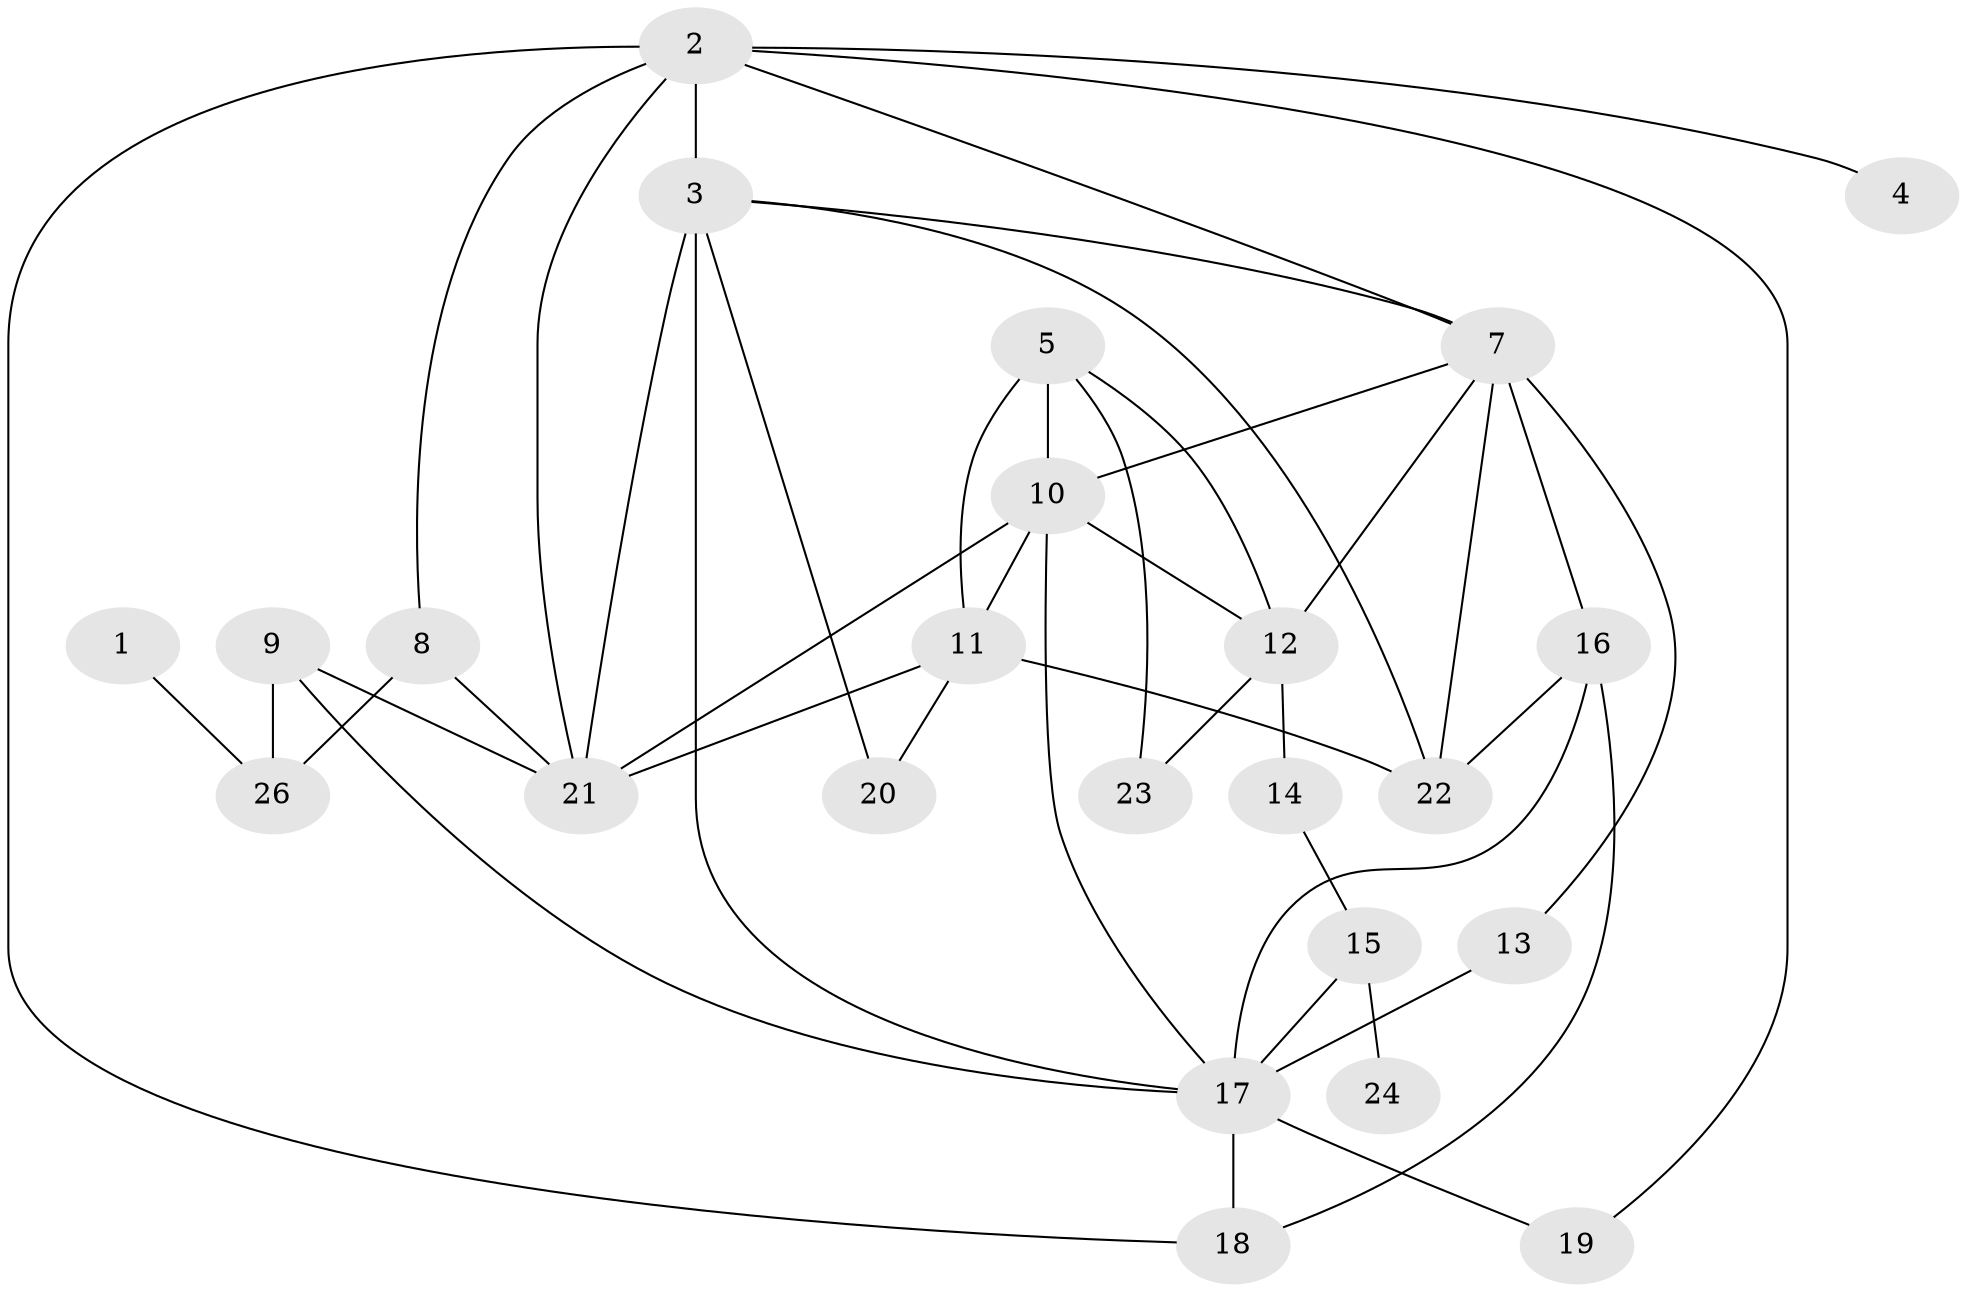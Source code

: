// original degree distribution, {1: 0.05660377358490566, 3: 0.33962264150943394, 4: 0.1320754716981132, 6: 0.03773584905660377, 2: 0.22641509433962265, 0: 0.05660377358490566, 7: 0.03773584905660377, 5: 0.09433962264150944, 8: 0.018867924528301886}
// Generated by graph-tools (version 1.1) at 2025/33/03/09/25 02:33:37]
// undirected, 24 vertices, 45 edges
graph export_dot {
graph [start="1"]
  node [color=gray90,style=filled];
  1;
  2;
  3;
  4;
  5;
  7;
  8;
  9;
  10;
  11;
  12;
  13;
  14;
  15;
  16;
  17;
  18;
  19;
  20;
  21;
  22;
  23;
  24;
  26;
  1 -- 26 [weight=1.0];
  2 -- 3 [weight=1.0];
  2 -- 4 [weight=1.0];
  2 -- 7 [weight=1.0];
  2 -- 8 [weight=1.0];
  2 -- 18 [weight=1.0];
  2 -- 19 [weight=1.0];
  2 -- 21 [weight=1.0];
  3 -- 7 [weight=1.0];
  3 -- 17 [weight=1.0];
  3 -- 20 [weight=1.0];
  3 -- 21 [weight=3.0];
  3 -- 22 [weight=1.0];
  5 -- 10 [weight=2.0];
  5 -- 11 [weight=1.0];
  5 -- 12 [weight=1.0];
  5 -- 23 [weight=1.0];
  7 -- 10 [weight=1.0];
  7 -- 12 [weight=1.0];
  7 -- 13 [weight=1.0];
  7 -- 16 [weight=1.0];
  7 -- 22 [weight=1.0];
  8 -- 21 [weight=1.0];
  8 -- 26 [weight=1.0];
  9 -- 17 [weight=1.0];
  9 -- 21 [weight=1.0];
  9 -- 26 [weight=1.0];
  10 -- 11 [weight=1.0];
  10 -- 12 [weight=2.0];
  10 -- 17 [weight=1.0];
  10 -- 21 [weight=1.0];
  11 -- 20 [weight=1.0];
  11 -- 21 [weight=1.0];
  11 -- 22 [weight=1.0];
  12 -- 14 [weight=3.0];
  12 -- 23 [weight=1.0];
  13 -- 17 [weight=1.0];
  14 -- 15 [weight=1.0];
  15 -- 17 [weight=1.0];
  15 -- 24 [weight=1.0];
  16 -- 17 [weight=1.0];
  16 -- 18 [weight=1.0];
  16 -- 22 [weight=1.0];
  17 -- 18 [weight=1.0];
  17 -- 19 [weight=1.0];
}

